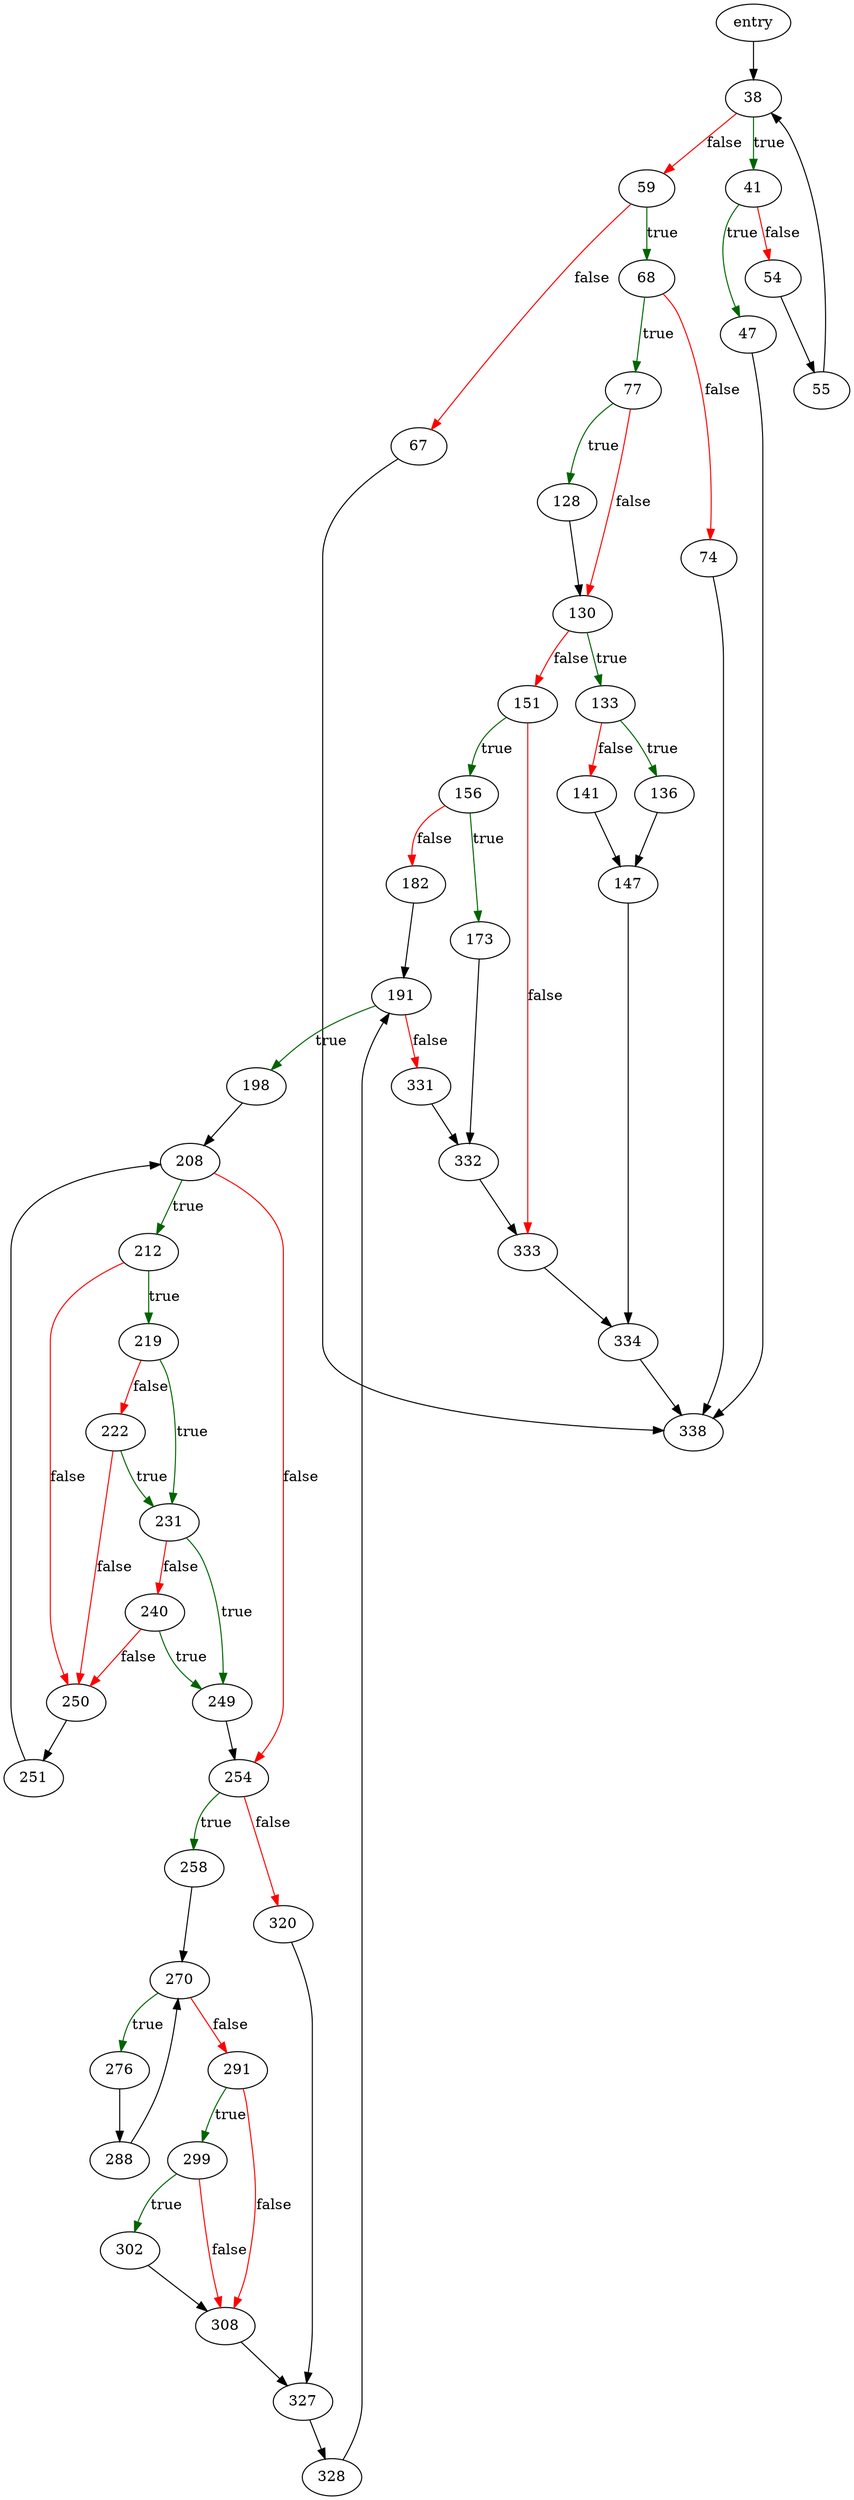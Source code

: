 digraph "vtabCallConstructor" {
	// Node definitions.
	5 [label=entry];
	38;
	41;
	47;
	54;
	55;
	59;
	67;
	68;
	74;
	77;
	128;
	130;
	133;
	136;
	141;
	147;
	151;
	156;
	173;
	182;
	191;
	198;
	208;
	212;
	219;
	222;
	231;
	240;
	249;
	250;
	251;
	254;
	258;
	270;
	276;
	288;
	291;
	299;
	302;
	308;
	320;
	327;
	328;
	331;
	332;
	333;
	334;
	338;

	// Edge definitions.
	5 -> 38;
	38 -> 41 [
		color=darkgreen
		label=true
	];
	38 -> 59 [
		color=red
		label=false
	];
	41 -> 47 [
		color=darkgreen
		label=true
	];
	41 -> 54 [
		color=red
		label=false
	];
	47 -> 338;
	54 -> 55;
	55 -> 38;
	59 -> 67 [
		color=red
		label=false
	];
	59 -> 68 [
		color=darkgreen
		label=true
	];
	67 -> 338;
	68 -> 74 [
		color=red
		label=false
	];
	68 -> 77 [
		color=darkgreen
		label=true
	];
	74 -> 338;
	77 -> 128 [
		color=darkgreen
		label=true
	];
	77 -> 130 [
		color=red
		label=false
	];
	128 -> 130;
	130 -> 133 [
		color=darkgreen
		label=true
	];
	130 -> 151 [
		color=red
		label=false
	];
	133 -> 136 [
		color=darkgreen
		label=true
	];
	133 -> 141 [
		color=red
		label=false
	];
	136 -> 147;
	141 -> 147;
	147 -> 334;
	151 -> 156 [
		color=darkgreen
		label=true
	];
	151 -> 333 [
		color=red
		label=false
	];
	156 -> 173 [
		color=darkgreen
		label=true
	];
	156 -> 182 [
		color=red
		label=false
	];
	173 -> 332;
	182 -> 191;
	191 -> 198 [
		color=darkgreen
		label=true
	];
	191 -> 331 [
		color=red
		label=false
	];
	198 -> 208;
	208 -> 212 [
		color=darkgreen
		label=true
	];
	208 -> 254 [
		color=red
		label=false
	];
	212 -> 219 [
		color=darkgreen
		label=true
	];
	212 -> 250 [
		color=red
		label=false
	];
	219 -> 222 [
		color=red
		label=false
	];
	219 -> 231 [
		color=darkgreen
		label=true
	];
	222 -> 231 [
		color=darkgreen
		label=true
	];
	222 -> 250 [
		color=red
		label=false
	];
	231 -> 240 [
		color=red
		label=false
	];
	231 -> 249 [
		color=darkgreen
		label=true
	];
	240 -> 249 [
		color=darkgreen
		label=true
	];
	240 -> 250 [
		color=red
		label=false
	];
	249 -> 254;
	250 -> 251;
	251 -> 208;
	254 -> 258 [
		color=darkgreen
		label=true
	];
	254 -> 320 [
		color=red
		label=false
	];
	258 -> 270;
	270 -> 276 [
		color=darkgreen
		label=true
	];
	270 -> 291 [
		color=red
		label=false
	];
	276 -> 288;
	288 -> 270;
	291 -> 299 [
		color=darkgreen
		label=true
	];
	291 -> 308 [
		color=red
		label=false
	];
	299 -> 302 [
		color=darkgreen
		label=true
	];
	299 -> 308 [
		color=red
		label=false
	];
	302 -> 308;
	308 -> 327;
	320 -> 327;
	327 -> 328;
	328 -> 191;
	331 -> 332;
	332 -> 333;
	333 -> 334;
	334 -> 338;
}